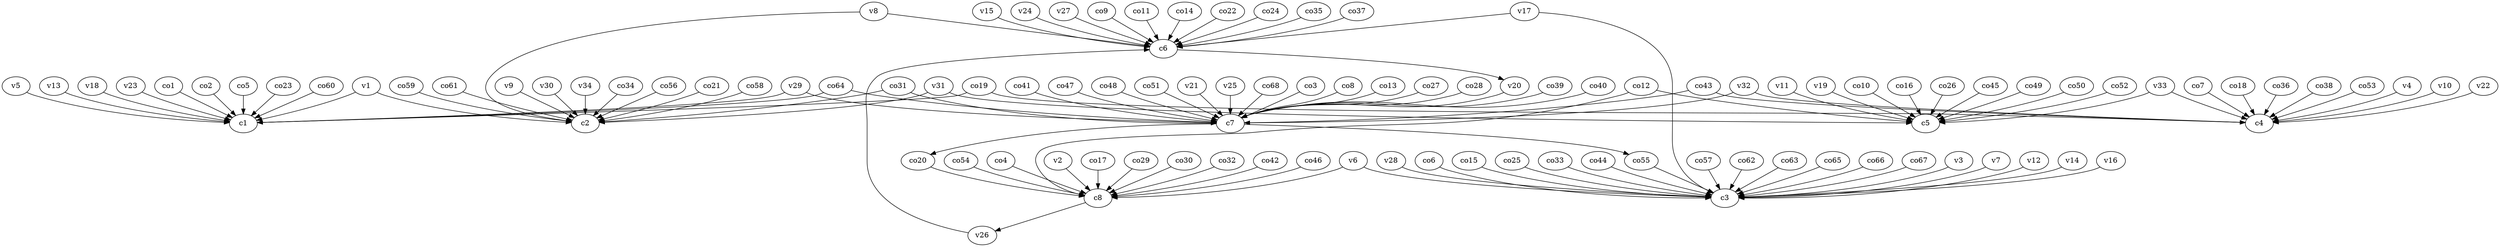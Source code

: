 strict digraph  {
c1;
c2;
c3;
c4;
c5;
c6;
c7;
c8;
v1;
v2;
v3;
v4;
v5;
v6;
v7;
v8;
v9;
v10;
v11;
v12;
v13;
v14;
v15;
v16;
v17;
v18;
v19;
v20;
v21;
v22;
v23;
v24;
v25;
v26;
v27;
v28;
v29;
v30;
v31;
v32;
v33;
v34;
co1;
co2;
co3;
co4;
co5;
co6;
co7;
co8;
co9;
co10;
co11;
co12;
co13;
co14;
co15;
co16;
co17;
co18;
co19;
co20;
co21;
co22;
co23;
co24;
co25;
co26;
co27;
co28;
co29;
co30;
co31;
co32;
co33;
co34;
co35;
co36;
co37;
co38;
co39;
co40;
co41;
co42;
co43;
co44;
co45;
co46;
co47;
co48;
co49;
co50;
co51;
co52;
co53;
co54;
co55;
co56;
co57;
co58;
co59;
co60;
co61;
co62;
co63;
co64;
co65;
co66;
co67;
co68;
c6 -> v20  [weight=1];
c7 -> co55  [weight=1];
c7 -> co20  [weight=1];
c8 -> v26  [weight=1];
v1 -> c2  [weight=1];
v1 -> c1  [weight=1];
v2 -> c8  [weight=1];
v3 -> c3  [weight=1];
v4 -> c4  [weight=1];
v5 -> c1  [weight=1];
v6 -> c8  [weight=1];
v6 -> c3  [weight=1];
v7 -> c3  [weight=1];
v8 -> c6  [weight=1];
v8 -> c2  [weight=1];
v9 -> c2  [weight=1];
v10 -> c4  [weight=1];
v11 -> c5  [weight=1];
v12 -> c3  [weight=1];
v13 -> c1  [weight=1];
v14 -> c3  [weight=1];
v15 -> c6  [weight=1];
v16 -> c3  [weight=1];
v17 -> c3  [weight=1];
v17 -> c6  [weight=1];
v18 -> c1  [weight=1];
v19 -> c5  [weight=1];
v20 -> c7  [weight=1];
v21 -> c7  [weight=1];
v22 -> c4  [weight=1];
v23 -> c1  [weight=1];
v24 -> c6  [weight=1];
v25 -> c7  [weight=1];
v26 -> c6  [weight=1];
v27 -> c6  [weight=1];
v28 -> c3  [weight=1];
v29 -> c7  [weight=1];
v29 -> c1  [weight=1];
v30 -> c2  [weight=1];
v31 -> c2  [weight=1];
v31 -> c5  [weight=1];
v32 -> c7  [weight=1];
v32 -> c4  [weight=1];
v33 -> c4  [weight=1];
v33 -> c5  [weight=1];
v34 -> c2  [weight=1];
co1 -> c1  [weight=1];
co2 -> c1  [weight=1];
co3 -> c7  [weight=1];
co4 -> c8  [weight=1];
co5 -> c1  [weight=1];
co6 -> c3  [weight=1];
co7 -> c4  [weight=1];
co8 -> c7  [weight=1];
co9 -> c6  [weight=1];
co10 -> c5  [weight=1];
co11 -> c6  [weight=1];
co12 -> c5  [weight=1];
co12 -> c8  [weight=1];
co13 -> c7  [weight=1];
co14 -> c6  [weight=1];
co15 -> c3  [weight=1];
co16 -> c5  [weight=1];
co17 -> c8  [weight=1];
co18 -> c4  [weight=1];
co19 -> c4  [weight=1];
co19 -> c1  [weight=1];
co20 -> c8  [weight=1];
co21 -> c2  [weight=1];
co22 -> c6  [weight=1];
co23 -> c1  [weight=1];
co24 -> c6  [weight=1];
co25 -> c3  [weight=1];
co26 -> c5  [weight=1];
co27 -> c7  [weight=1];
co28 -> c7  [weight=1];
co29 -> c8  [weight=1];
co30 -> c8  [weight=1];
co31 -> c2  [weight=1];
co31 -> c7  [weight=1];
co32 -> c8  [weight=1];
co33 -> c3  [weight=1];
co34 -> c2  [weight=1];
co35 -> c6  [weight=1];
co36 -> c4  [weight=1];
co37 -> c6  [weight=1];
co38 -> c4  [weight=1];
co39 -> c7  [weight=1];
co40 -> c7  [weight=1];
co41 -> c7  [weight=1];
co42 -> c8  [weight=1];
co43 -> c7  [weight=1];
co43 -> c4  [weight=1];
co44 -> c3  [weight=1];
co45 -> c5  [weight=1];
co46 -> c8  [weight=1];
co47 -> c7  [weight=1];
co48 -> c7  [weight=1];
co49 -> c5  [weight=1];
co50 -> c5  [weight=1];
co51 -> c7  [weight=1];
co52 -> c5  [weight=1];
co53 -> c4  [weight=1];
co54 -> c8  [weight=1];
co55 -> c3  [weight=1];
co56 -> c2  [weight=1];
co57 -> c3  [weight=1];
co58 -> c2  [weight=1];
co59 -> c2  [weight=1];
co60 -> c1  [weight=1];
co61 -> c2  [weight=1];
co62 -> c3  [weight=1];
co63 -> c3  [weight=1];
co64 -> c7  [weight=1];
co64 -> c1  [weight=1];
co65 -> c3  [weight=1];
co66 -> c3  [weight=1];
co67 -> c3  [weight=1];
co68 -> c7  [weight=1];
}
